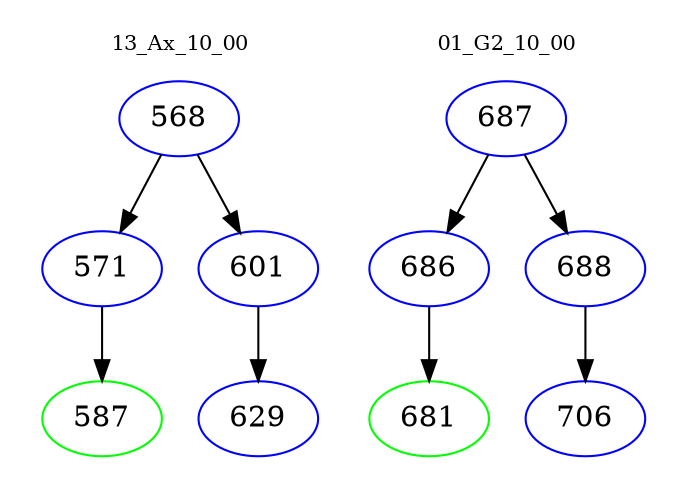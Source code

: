 digraph{
subgraph cluster_0 {
color = white
label = "13_Ax_10_00";
fontsize=10;
T0_568 [label="568", color="blue"]
T0_568 -> T0_571 [color="black"]
T0_571 [label="571", color="blue"]
T0_571 -> T0_587 [color="black"]
T0_587 [label="587", color="green"]
T0_568 -> T0_601 [color="black"]
T0_601 [label="601", color="blue"]
T0_601 -> T0_629 [color="black"]
T0_629 [label="629", color="blue"]
}
subgraph cluster_1 {
color = white
label = "01_G2_10_00";
fontsize=10;
T1_687 [label="687", color="blue"]
T1_687 -> T1_686 [color="black"]
T1_686 [label="686", color="blue"]
T1_686 -> T1_681 [color="black"]
T1_681 [label="681", color="green"]
T1_687 -> T1_688 [color="black"]
T1_688 [label="688", color="blue"]
T1_688 -> T1_706 [color="black"]
T1_706 [label="706", color="blue"]
}
}
